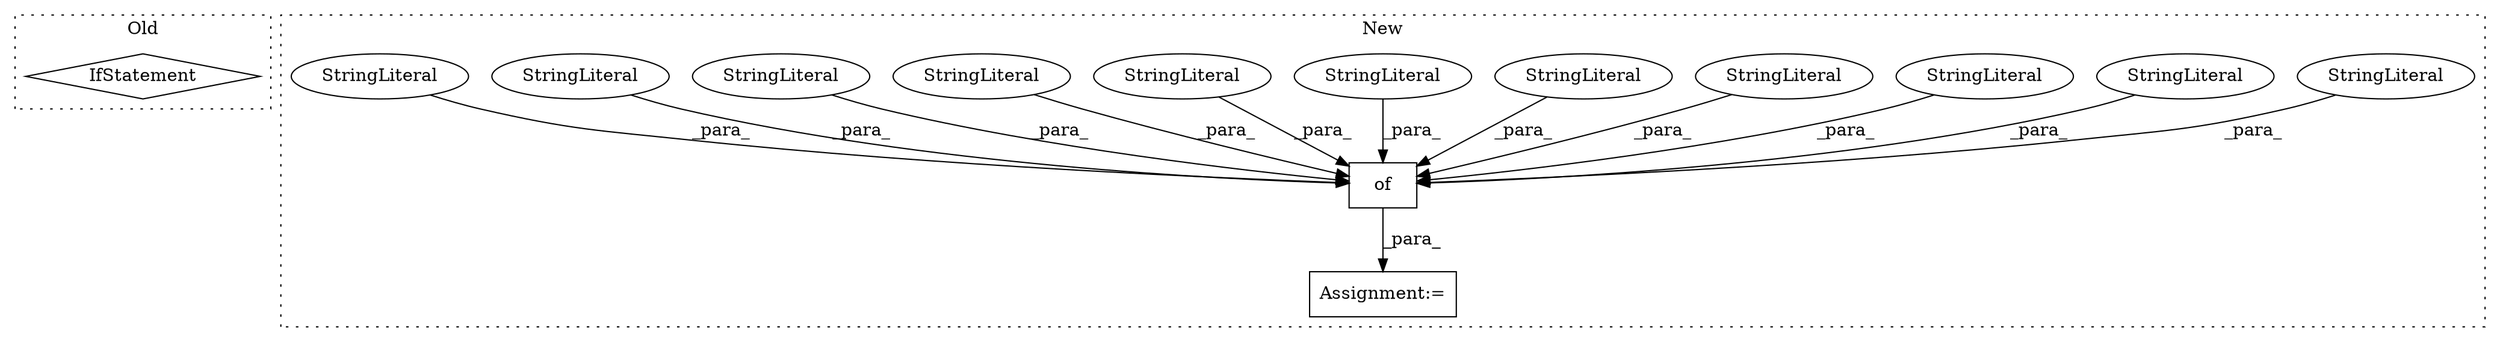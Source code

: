 digraph G {
subgraph cluster0 {
1 [label="IfStatement" a="25" s="6243,6269" l="4,2" shape="diamond"];
label = "Old";
style="dotted";
}
subgraph cluster1 {
2 [label="of" a="32" s="3571,3839" l="3,1" shape="box"];
3 [label="Assignment:=" a="7" s="3566" l="1" shape="box"];
4 [label="StringLiteral" a="45" s="3734" l="7" shape="ellipse"];
5 [label="StringLiteral" a="45" s="3713" l="20" shape="ellipse"];
6 [label="StringLiteral" a="45" s="3615" l="20" shape="ellipse"];
7 [label="StringLiteral" a="45" s="3768" l="8" shape="ellipse"];
8 [label="StringLiteral" a="45" s="3673" l="10" shape="ellipse"];
9 [label="StringLiteral" a="45" s="3814" l="25" shape="ellipse"];
10 [label="StringLiteral" a="45" s="3742" l="25" shape="ellipse"];
11 [label="StringLiteral" a="45" s="3605" l="9" shape="ellipse"];
12 [label="StringLiteral" a="45" s="3705" l="7" shape="ellipse"];
13 [label="StringLiteral" a="45" s="3777" l="25" shape="ellipse"];
14 [label="StringLiteral" a="45" s="3684" l="20" shape="ellipse"];
label = "New";
style="dotted";
}
2 -> 3 [label="_para_"];
4 -> 2 [label="_para_"];
5 -> 2 [label="_para_"];
6 -> 2 [label="_para_"];
7 -> 2 [label="_para_"];
8 -> 2 [label="_para_"];
9 -> 2 [label="_para_"];
10 -> 2 [label="_para_"];
11 -> 2 [label="_para_"];
12 -> 2 [label="_para_"];
13 -> 2 [label="_para_"];
14 -> 2 [label="_para_"];
}